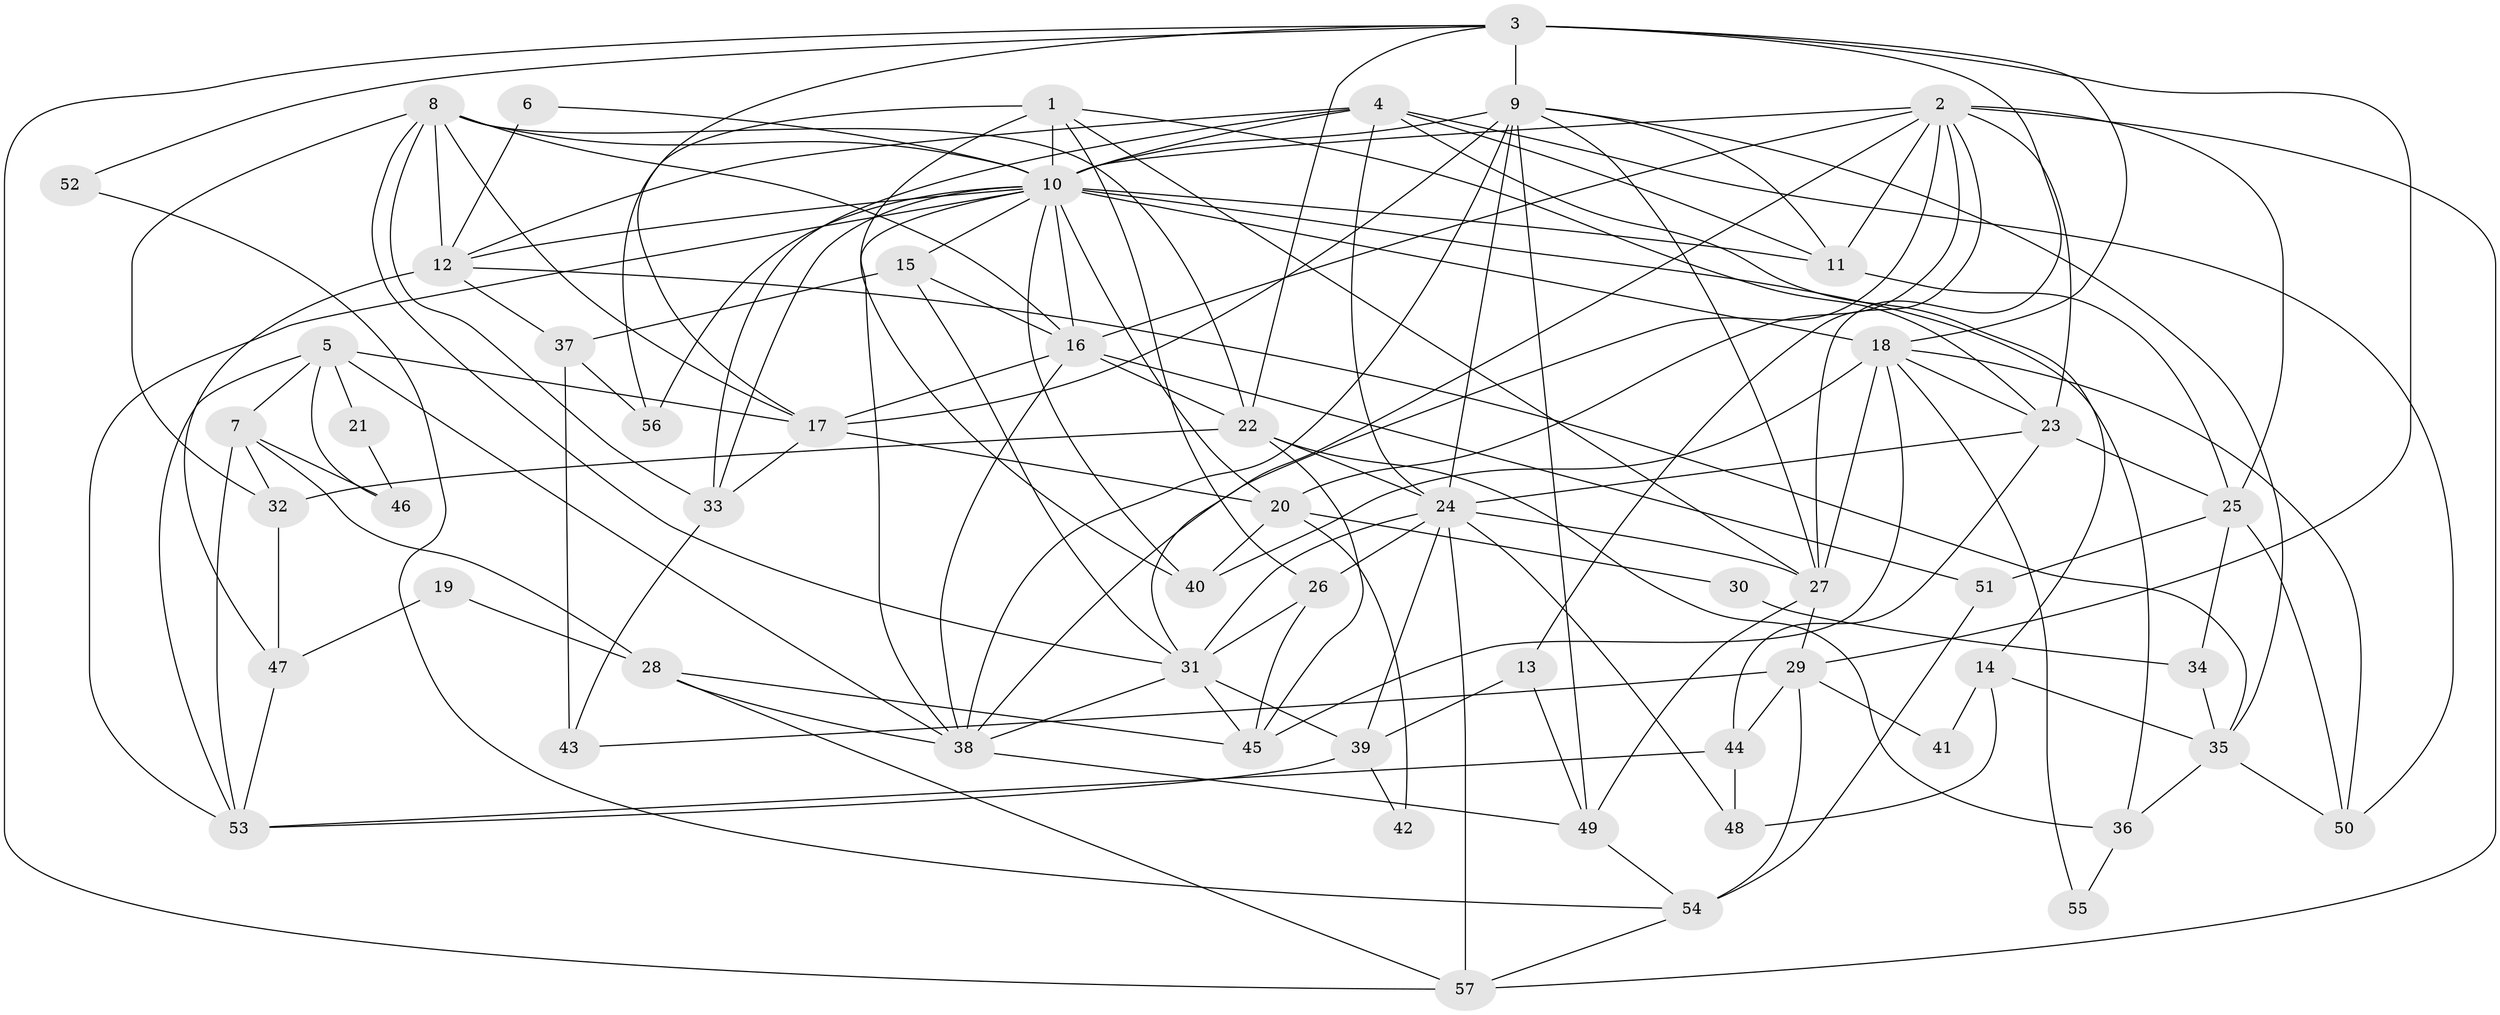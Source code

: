 // original degree distribution, {5: 0.23893805309734514, 4: 0.2743362831858407, 2: 0.10619469026548672, 3: 0.26548672566371684, 6: 0.10619469026548672, 7: 0.008849557522123894}
// Generated by graph-tools (version 1.1) at 2025/36/03/09/25 02:36:11]
// undirected, 57 vertices, 150 edges
graph export_dot {
graph [start="1"]
  node [color=gray90,style=filled];
  1;
  2;
  3;
  4;
  5;
  6;
  7;
  8;
  9;
  10;
  11;
  12;
  13;
  14;
  15;
  16;
  17;
  18;
  19;
  20;
  21;
  22;
  23;
  24;
  25;
  26;
  27;
  28;
  29;
  30;
  31;
  32;
  33;
  34;
  35;
  36;
  37;
  38;
  39;
  40;
  41;
  42;
  43;
  44;
  45;
  46;
  47;
  48;
  49;
  50;
  51;
  52;
  53;
  54;
  55;
  56;
  57;
  1 -- 10 [weight=3.0];
  1 -- 23 [weight=1.0];
  1 -- 26 [weight=1.0];
  1 -- 27 [weight=1.0];
  1 -- 40 [weight=1.0];
  1 -- 56 [weight=1.0];
  2 -- 10 [weight=2.0];
  2 -- 11 [weight=1.0];
  2 -- 13 [weight=1.0];
  2 -- 16 [weight=1.0];
  2 -- 20 [weight=1.0];
  2 -- 23 [weight=1.0];
  2 -- 25 [weight=1.0];
  2 -- 31 [weight=1.0];
  2 -- 38 [weight=1.0];
  2 -- 57 [weight=1.0];
  3 -- 9 [weight=1.0];
  3 -- 17 [weight=1.0];
  3 -- 18 [weight=1.0];
  3 -- 22 [weight=1.0];
  3 -- 27 [weight=2.0];
  3 -- 29 [weight=1.0];
  3 -- 52 [weight=1.0];
  3 -- 57 [weight=1.0];
  4 -- 10 [weight=1.0];
  4 -- 11 [weight=2.0];
  4 -- 12 [weight=1.0];
  4 -- 14 [weight=1.0];
  4 -- 24 [weight=1.0];
  4 -- 33 [weight=1.0];
  4 -- 50 [weight=1.0];
  5 -- 7 [weight=1.0];
  5 -- 17 [weight=1.0];
  5 -- 21 [weight=1.0];
  5 -- 38 [weight=1.0];
  5 -- 46 [weight=1.0];
  5 -- 53 [weight=1.0];
  6 -- 10 [weight=2.0];
  6 -- 12 [weight=1.0];
  7 -- 28 [weight=1.0];
  7 -- 32 [weight=1.0];
  7 -- 46 [weight=1.0];
  7 -- 53 [weight=1.0];
  8 -- 10 [weight=1.0];
  8 -- 12 [weight=4.0];
  8 -- 16 [weight=1.0];
  8 -- 17 [weight=1.0];
  8 -- 22 [weight=1.0];
  8 -- 31 [weight=1.0];
  8 -- 32 [weight=1.0];
  8 -- 33 [weight=1.0];
  9 -- 10 [weight=1.0];
  9 -- 11 [weight=1.0];
  9 -- 17 [weight=1.0];
  9 -- 24 [weight=1.0];
  9 -- 27 [weight=1.0];
  9 -- 35 [weight=1.0];
  9 -- 38 [weight=2.0];
  9 -- 49 [weight=1.0];
  10 -- 11 [weight=1.0];
  10 -- 12 [weight=1.0];
  10 -- 15 [weight=1.0];
  10 -- 16 [weight=1.0];
  10 -- 18 [weight=1.0];
  10 -- 20 [weight=2.0];
  10 -- 33 [weight=1.0];
  10 -- 36 [weight=1.0];
  10 -- 38 [weight=1.0];
  10 -- 40 [weight=1.0];
  10 -- 53 [weight=1.0];
  10 -- 56 [weight=1.0];
  11 -- 25 [weight=1.0];
  12 -- 35 [weight=1.0];
  12 -- 37 [weight=1.0];
  12 -- 47 [weight=1.0];
  13 -- 39 [weight=1.0];
  13 -- 49 [weight=1.0];
  14 -- 35 [weight=1.0];
  14 -- 41 [weight=1.0];
  14 -- 48 [weight=1.0];
  15 -- 16 [weight=1.0];
  15 -- 31 [weight=1.0];
  15 -- 37 [weight=1.0];
  16 -- 17 [weight=1.0];
  16 -- 22 [weight=1.0];
  16 -- 38 [weight=1.0];
  16 -- 51 [weight=1.0];
  17 -- 20 [weight=2.0];
  17 -- 33 [weight=1.0];
  18 -- 23 [weight=1.0];
  18 -- 27 [weight=1.0];
  18 -- 40 [weight=1.0];
  18 -- 45 [weight=1.0];
  18 -- 50 [weight=1.0];
  18 -- 55 [weight=1.0];
  19 -- 28 [weight=1.0];
  19 -- 47 [weight=1.0];
  20 -- 30 [weight=1.0];
  20 -- 40 [weight=1.0];
  20 -- 42 [weight=2.0];
  21 -- 46 [weight=1.0];
  22 -- 24 [weight=1.0];
  22 -- 32 [weight=1.0];
  22 -- 36 [weight=1.0];
  22 -- 45 [weight=1.0];
  23 -- 24 [weight=1.0];
  23 -- 25 [weight=1.0];
  23 -- 44 [weight=1.0];
  24 -- 26 [weight=1.0];
  24 -- 27 [weight=1.0];
  24 -- 31 [weight=2.0];
  24 -- 39 [weight=1.0];
  24 -- 48 [weight=1.0];
  24 -- 57 [weight=1.0];
  25 -- 34 [weight=1.0];
  25 -- 50 [weight=1.0];
  25 -- 51 [weight=1.0];
  26 -- 31 [weight=1.0];
  26 -- 45 [weight=1.0];
  27 -- 29 [weight=1.0];
  27 -- 49 [weight=1.0];
  28 -- 38 [weight=1.0];
  28 -- 45 [weight=1.0];
  28 -- 57 [weight=1.0];
  29 -- 41 [weight=1.0];
  29 -- 43 [weight=1.0];
  29 -- 44 [weight=1.0];
  29 -- 54 [weight=2.0];
  30 -- 34 [weight=1.0];
  31 -- 38 [weight=1.0];
  31 -- 39 [weight=1.0];
  31 -- 45 [weight=1.0];
  32 -- 47 [weight=1.0];
  33 -- 43 [weight=1.0];
  34 -- 35 [weight=1.0];
  35 -- 36 [weight=1.0];
  35 -- 50 [weight=1.0];
  36 -- 55 [weight=1.0];
  37 -- 43 [weight=1.0];
  37 -- 56 [weight=1.0];
  38 -- 49 [weight=1.0];
  39 -- 42 [weight=1.0];
  39 -- 53 [weight=1.0];
  44 -- 48 [weight=1.0];
  44 -- 53 [weight=1.0];
  47 -- 53 [weight=1.0];
  49 -- 54 [weight=1.0];
  51 -- 54 [weight=1.0];
  52 -- 54 [weight=1.0];
  54 -- 57 [weight=1.0];
}
